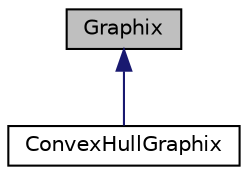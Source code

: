 digraph "Graphix"
{
 // LATEX_PDF_SIZE
  edge [fontname="Helvetica",fontsize="10",labelfontname="Helvetica",labelfontsize="10"];
  node [fontname="Helvetica",fontsize="10",shape=record];
  Node0 [label="Graphix",height=0.2,width=0.4,color="black", fillcolor="grey75", style="filled", fontcolor="black",tooltip="Class for handling graphics using OpenGL."];
  Node0 -> Node1 [dir="back",color="midnightblue",fontsize="10",style="solid",fontname="Helvetica"];
  Node1 [label="ConvexHullGraphix",height=0.2,width=0.4,color="black", fillcolor="white", style="filled",URL="$class_convex_hull_graphix.html",tooltip="Class for Visualization."];
}
